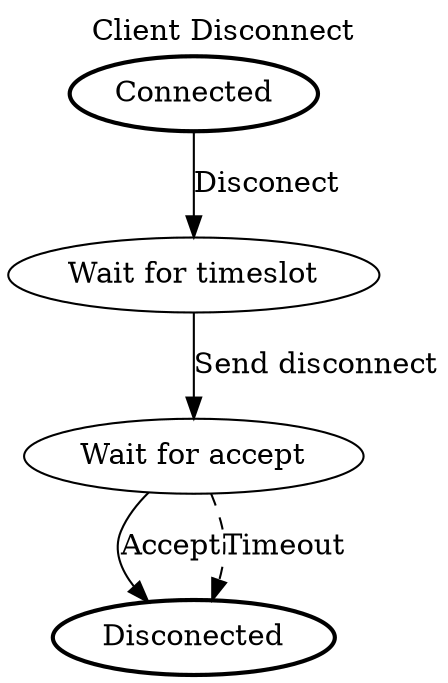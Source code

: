digraph {
  labelloc="t";
  label="Client Disconnect";
  
  node [style="bold"]
  "Connected" "Disconected"
  node [style=""];
  
  "Connected" -> "Wait for timeslot" [label="Disconect"]
  
  "Wait for timeslot" -> "Wait for accept" [label="Send disconnect"]
  
  "Wait for accept" -> "Disconected" [label="Accept"]
  "Wait for accept" -> "Disconected" [label="Timeout", style=dashed]
}

